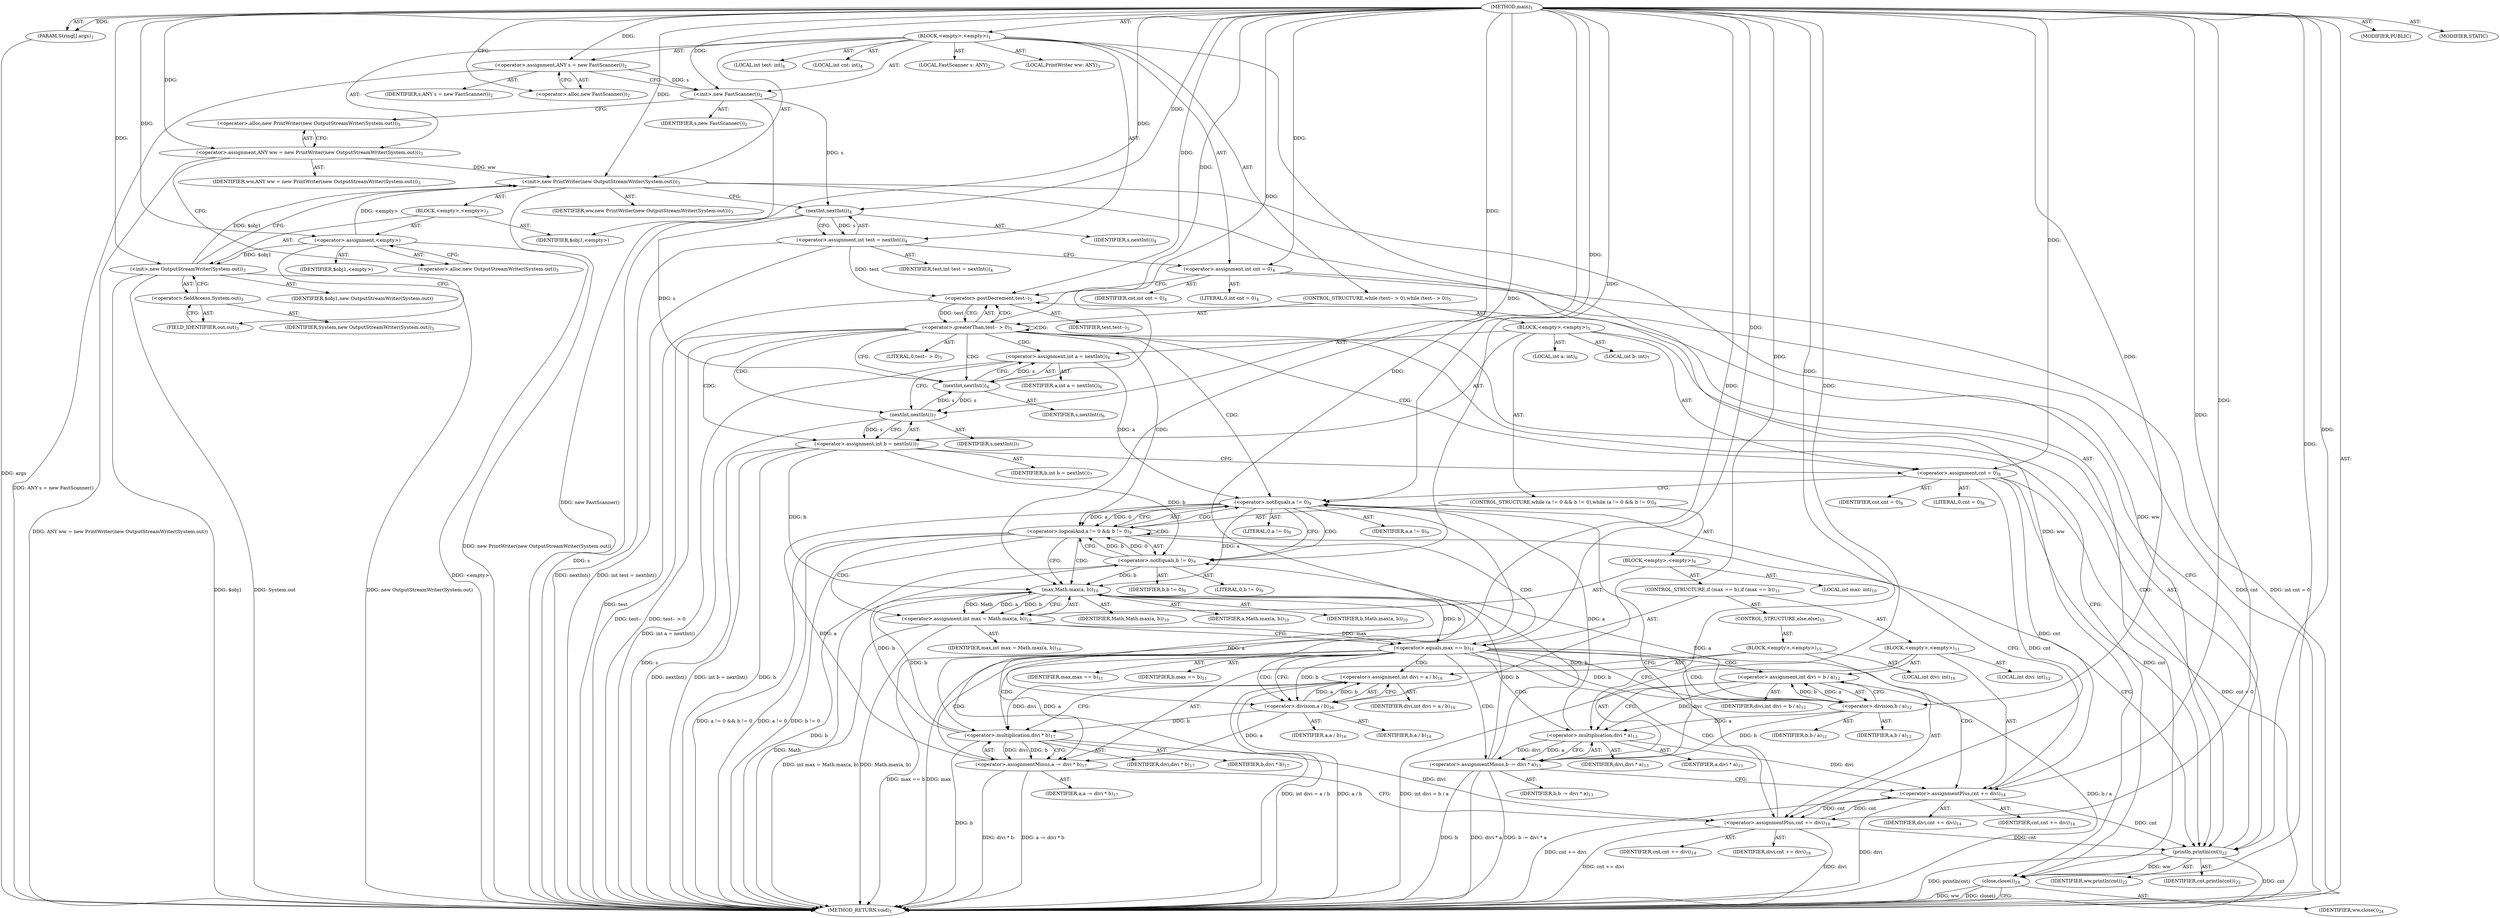 digraph "main" {  
"21" [label = <(METHOD,main)<SUB>1</SUB>> ]
"22" [label = <(PARAM,String[] args)<SUB>1</SUB>> ]
"23" [label = <(BLOCK,&lt;empty&gt;,&lt;empty&gt;)<SUB>1</SUB>> ]
"4" [label = <(LOCAL,FastScanner s: ANY)<SUB>2</SUB>> ]
"24" [label = <(&lt;operator&gt;.assignment,ANY s = new FastScanner())<SUB>2</SUB>> ]
"25" [label = <(IDENTIFIER,s,ANY s = new FastScanner())<SUB>2</SUB>> ]
"26" [label = <(&lt;operator&gt;.alloc,new FastScanner())<SUB>2</SUB>> ]
"27" [label = <(&lt;init&gt;,new FastScanner())<SUB>2</SUB>> ]
"3" [label = <(IDENTIFIER,s,new FastScanner())<SUB>2</SUB>> ]
"6" [label = <(LOCAL,PrintWriter ww: ANY)<SUB>3</SUB>> ]
"28" [label = <(&lt;operator&gt;.assignment,ANY ww = new PrintWriter(new OutputStreamWriter(System.out)))<SUB>3</SUB>> ]
"29" [label = <(IDENTIFIER,ww,ANY ww = new PrintWriter(new OutputStreamWriter(System.out)))<SUB>3</SUB>> ]
"30" [label = <(&lt;operator&gt;.alloc,new PrintWriter(new OutputStreamWriter(System.out)))<SUB>3</SUB>> ]
"31" [label = <(&lt;init&gt;,new PrintWriter(new OutputStreamWriter(System.out)))<SUB>3</SUB>> ]
"5" [label = <(IDENTIFIER,ww,new PrintWriter(new OutputStreamWriter(System.out)))<SUB>3</SUB>> ]
"32" [label = <(BLOCK,&lt;empty&gt;,&lt;empty&gt;)<SUB>3</SUB>> ]
"33" [label = <(&lt;operator&gt;.assignment,&lt;empty&gt;)> ]
"34" [label = <(IDENTIFIER,$obj1,&lt;empty&gt;)> ]
"35" [label = <(&lt;operator&gt;.alloc,new OutputStreamWriter(System.out))<SUB>3</SUB>> ]
"36" [label = <(&lt;init&gt;,new OutputStreamWriter(System.out))<SUB>3</SUB>> ]
"37" [label = <(IDENTIFIER,$obj1,new OutputStreamWriter(System.out))> ]
"38" [label = <(&lt;operator&gt;.fieldAccess,System.out)<SUB>3</SUB>> ]
"39" [label = <(IDENTIFIER,System,new OutputStreamWriter(System.out))<SUB>3</SUB>> ]
"40" [label = <(FIELD_IDENTIFIER,out,out)<SUB>3</SUB>> ]
"41" [label = <(IDENTIFIER,$obj1,&lt;empty&gt;)> ]
"42" [label = <(LOCAL,int test: int)<SUB>4</SUB>> ]
"43" [label = <(&lt;operator&gt;.assignment,int test = nextInt())<SUB>4</SUB>> ]
"44" [label = <(IDENTIFIER,test,int test = nextInt())<SUB>4</SUB>> ]
"45" [label = <(nextInt,nextInt())<SUB>4</SUB>> ]
"46" [label = <(IDENTIFIER,s,nextInt())<SUB>4</SUB>> ]
"47" [label = <(LOCAL,int cnt: int)<SUB>4</SUB>> ]
"48" [label = <(&lt;operator&gt;.assignment,int cnt = 0)<SUB>4</SUB>> ]
"49" [label = <(IDENTIFIER,cnt,int cnt = 0)<SUB>4</SUB>> ]
"50" [label = <(LITERAL,0,int cnt = 0)<SUB>4</SUB>> ]
"51" [label = <(CONTROL_STRUCTURE,while (test-- &gt; 0),while (test-- &gt; 0))<SUB>5</SUB>> ]
"52" [label = <(&lt;operator&gt;.greaterThan,test-- &gt; 0)<SUB>5</SUB>> ]
"53" [label = <(&lt;operator&gt;.postDecrement,test--)<SUB>5</SUB>> ]
"54" [label = <(IDENTIFIER,test,test--)<SUB>5</SUB>> ]
"55" [label = <(LITERAL,0,test-- &gt; 0)<SUB>5</SUB>> ]
"56" [label = <(BLOCK,&lt;empty&gt;,&lt;empty&gt;)<SUB>5</SUB>> ]
"57" [label = <(LOCAL,int a: int)<SUB>6</SUB>> ]
"58" [label = <(&lt;operator&gt;.assignment,int a = nextInt())<SUB>6</SUB>> ]
"59" [label = <(IDENTIFIER,a,int a = nextInt())<SUB>6</SUB>> ]
"60" [label = <(nextInt,nextInt())<SUB>6</SUB>> ]
"61" [label = <(IDENTIFIER,s,nextInt())<SUB>6</SUB>> ]
"62" [label = <(LOCAL,int b: int)<SUB>7</SUB>> ]
"63" [label = <(&lt;operator&gt;.assignment,int b = nextInt())<SUB>7</SUB>> ]
"64" [label = <(IDENTIFIER,b,int b = nextInt())<SUB>7</SUB>> ]
"65" [label = <(nextInt,nextInt())<SUB>7</SUB>> ]
"66" [label = <(IDENTIFIER,s,nextInt())<SUB>7</SUB>> ]
"67" [label = <(&lt;operator&gt;.assignment,cnt = 0)<SUB>8</SUB>> ]
"68" [label = <(IDENTIFIER,cnt,cnt = 0)<SUB>8</SUB>> ]
"69" [label = <(LITERAL,0,cnt = 0)<SUB>8</SUB>> ]
"70" [label = <(CONTROL_STRUCTURE,while (a != 0 &amp;&amp; b != 0),while (a != 0 &amp;&amp; b != 0))<SUB>9</SUB>> ]
"71" [label = <(&lt;operator&gt;.logicalAnd,a != 0 &amp;&amp; b != 0)<SUB>9</SUB>> ]
"72" [label = <(&lt;operator&gt;.notEquals,a != 0)<SUB>9</SUB>> ]
"73" [label = <(IDENTIFIER,a,a != 0)<SUB>9</SUB>> ]
"74" [label = <(LITERAL,0,a != 0)<SUB>9</SUB>> ]
"75" [label = <(&lt;operator&gt;.notEquals,b != 0)<SUB>9</SUB>> ]
"76" [label = <(IDENTIFIER,b,b != 0)<SUB>9</SUB>> ]
"77" [label = <(LITERAL,0,b != 0)<SUB>9</SUB>> ]
"78" [label = <(BLOCK,&lt;empty&gt;,&lt;empty&gt;)<SUB>9</SUB>> ]
"79" [label = <(LOCAL,int max: int)<SUB>10</SUB>> ]
"80" [label = <(&lt;operator&gt;.assignment,int max = Math.max(a, b))<SUB>10</SUB>> ]
"81" [label = <(IDENTIFIER,max,int max = Math.max(a, b))<SUB>10</SUB>> ]
"82" [label = <(max,Math.max(a, b))<SUB>10</SUB>> ]
"83" [label = <(IDENTIFIER,Math,Math.max(a, b))<SUB>10</SUB>> ]
"84" [label = <(IDENTIFIER,a,Math.max(a, b))<SUB>10</SUB>> ]
"85" [label = <(IDENTIFIER,b,Math.max(a, b))<SUB>10</SUB>> ]
"86" [label = <(CONTROL_STRUCTURE,if (max == b),if (max == b))<SUB>11</SUB>> ]
"87" [label = <(&lt;operator&gt;.equals,max == b)<SUB>11</SUB>> ]
"88" [label = <(IDENTIFIER,max,max == b)<SUB>11</SUB>> ]
"89" [label = <(IDENTIFIER,b,max == b)<SUB>11</SUB>> ]
"90" [label = <(BLOCK,&lt;empty&gt;,&lt;empty&gt;)<SUB>11</SUB>> ]
"91" [label = <(LOCAL,int divi: int)<SUB>12</SUB>> ]
"92" [label = <(&lt;operator&gt;.assignment,int divi = b / a)<SUB>12</SUB>> ]
"93" [label = <(IDENTIFIER,divi,int divi = b / a)<SUB>12</SUB>> ]
"94" [label = <(&lt;operator&gt;.division,b / a)<SUB>12</SUB>> ]
"95" [label = <(IDENTIFIER,b,b / a)<SUB>12</SUB>> ]
"96" [label = <(IDENTIFIER,a,b / a)<SUB>12</SUB>> ]
"97" [label = <(&lt;operator&gt;.assignmentMinus,b -= divi * a)<SUB>13</SUB>> ]
"98" [label = <(IDENTIFIER,b,b -= divi * a)<SUB>13</SUB>> ]
"99" [label = <(&lt;operator&gt;.multiplication,divi * a)<SUB>13</SUB>> ]
"100" [label = <(IDENTIFIER,divi,divi * a)<SUB>13</SUB>> ]
"101" [label = <(IDENTIFIER,a,divi * a)<SUB>13</SUB>> ]
"102" [label = <(&lt;operator&gt;.assignmentPlus,cnt += divi)<SUB>14</SUB>> ]
"103" [label = <(IDENTIFIER,cnt,cnt += divi)<SUB>14</SUB>> ]
"104" [label = <(IDENTIFIER,divi,cnt += divi)<SUB>14</SUB>> ]
"105" [label = <(CONTROL_STRUCTURE,else,else)<SUB>15</SUB>> ]
"106" [label = <(BLOCK,&lt;empty&gt;,&lt;empty&gt;)<SUB>15</SUB>> ]
"107" [label = <(LOCAL,int divi: int)<SUB>16</SUB>> ]
"108" [label = <(&lt;operator&gt;.assignment,int divi = a / b)<SUB>16</SUB>> ]
"109" [label = <(IDENTIFIER,divi,int divi = a / b)<SUB>16</SUB>> ]
"110" [label = <(&lt;operator&gt;.division,a / b)<SUB>16</SUB>> ]
"111" [label = <(IDENTIFIER,a,a / b)<SUB>16</SUB>> ]
"112" [label = <(IDENTIFIER,b,a / b)<SUB>16</SUB>> ]
"113" [label = <(&lt;operator&gt;.assignmentMinus,a -= divi * b)<SUB>17</SUB>> ]
"114" [label = <(IDENTIFIER,a,a -= divi * b)<SUB>17</SUB>> ]
"115" [label = <(&lt;operator&gt;.multiplication,divi * b)<SUB>17</SUB>> ]
"116" [label = <(IDENTIFIER,divi,divi * b)<SUB>17</SUB>> ]
"117" [label = <(IDENTIFIER,b,divi * b)<SUB>17</SUB>> ]
"118" [label = <(&lt;operator&gt;.assignmentPlus,cnt += divi)<SUB>18</SUB>> ]
"119" [label = <(IDENTIFIER,cnt,cnt += divi)<SUB>18</SUB>> ]
"120" [label = <(IDENTIFIER,divi,cnt += divi)<SUB>18</SUB>> ]
"121" [label = <(println,println(cnt))<SUB>22</SUB>> ]
"122" [label = <(IDENTIFIER,ww,println(cnt))<SUB>22</SUB>> ]
"123" [label = <(IDENTIFIER,cnt,println(cnt))<SUB>22</SUB>> ]
"124" [label = <(close,close())<SUB>24</SUB>> ]
"125" [label = <(IDENTIFIER,ww,close())<SUB>24</SUB>> ]
"126" [label = <(MODIFIER,PUBLIC)> ]
"127" [label = <(MODIFIER,STATIC)> ]
"128" [label = <(METHOD_RETURN,void)<SUB>1</SUB>> ]
  "21" -> "22"  [ label = "AST: "] 
  "21" -> "23"  [ label = "AST: "] 
  "21" -> "126"  [ label = "AST: "] 
  "21" -> "127"  [ label = "AST: "] 
  "21" -> "128"  [ label = "AST: "] 
  "23" -> "4"  [ label = "AST: "] 
  "23" -> "24"  [ label = "AST: "] 
  "23" -> "27"  [ label = "AST: "] 
  "23" -> "6"  [ label = "AST: "] 
  "23" -> "28"  [ label = "AST: "] 
  "23" -> "31"  [ label = "AST: "] 
  "23" -> "42"  [ label = "AST: "] 
  "23" -> "43"  [ label = "AST: "] 
  "23" -> "47"  [ label = "AST: "] 
  "23" -> "48"  [ label = "AST: "] 
  "23" -> "51"  [ label = "AST: "] 
  "23" -> "124"  [ label = "AST: "] 
  "24" -> "25"  [ label = "AST: "] 
  "24" -> "26"  [ label = "AST: "] 
  "27" -> "3"  [ label = "AST: "] 
  "28" -> "29"  [ label = "AST: "] 
  "28" -> "30"  [ label = "AST: "] 
  "31" -> "5"  [ label = "AST: "] 
  "31" -> "32"  [ label = "AST: "] 
  "32" -> "33"  [ label = "AST: "] 
  "32" -> "36"  [ label = "AST: "] 
  "32" -> "41"  [ label = "AST: "] 
  "33" -> "34"  [ label = "AST: "] 
  "33" -> "35"  [ label = "AST: "] 
  "36" -> "37"  [ label = "AST: "] 
  "36" -> "38"  [ label = "AST: "] 
  "38" -> "39"  [ label = "AST: "] 
  "38" -> "40"  [ label = "AST: "] 
  "43" -> "44"  [ label = "AST: "] 
  "43" -> "45"  [ label = "AST: "] 
  "45" -> "46"  [ label = "AST: "] 
  "48" -> "49"  [ label = "AST: "] 
  "48" -> "50"  [ label = "AST: "] 
  "51" -> "52"  [ label = "AST: "] 
  "51" -> "56"  [ label = "AST: "] 
  "52" -> "53"  [ label = "AST: "] 
  "52" -> "55"  [ label = "AST: "] 
  "53" -> "54"  [ label = "AST: "] 
  "56" -> "57"  [ label = "AST: "] 
  "56" -> "58"  [ label = "AST: "] 
  "56" -> "62"  [ label = "AST: "] 
  "56" -> "63"  [ label = "AST: "] 
  "56" -> "67"  [ label = "AST: "] 
  "56" -> "70"  [ label = "AST: "] 
  "56" -> "121"  [ label = "AST: "] 
  "58" -> "59"  [ label = "AST: "] 
  "58" -> "60"  [ label = "AST: "] 
  "60" -> "61"  [ label = "AST: "] 
  "63" -> "64"  [ label = "AST: "] 
  "63" -> "65"  [ label = "AST: "] 
  "65" -> "66"  [ label = "AST: "] 
  "67" -> "68"  [ label = "AST: "] 
  "67" -> "69"  [ label = "AST: "] 
  "70" -> "71"  [ label = "AST: "] 
  "70" -> "78"  [ label = "AST: "] 
  "71" -> "72"  [ label = "AST: "] 
  "71" -> "75"  [ label = "AST: "] 
  "72" -> "73"  [ label = "AST: "] 
  "72" -> "74"  [ label = "AST: "] 
  "75" -> "76"  [ label = "AST: "] 
  "75" -> "77"  [ label = "AST: "] 
  "78" -> "79"  [ label = "AST: "] 
  "78" -> "80"  [ label = "AST: "] 
  "78" -> "86"  [ label = "AST: "] 
  "80" -> "81"  [ label = "AST: "] 
  "80" -> "82"  [ label = "AST: "] 
  "82" -> "83"  [ label = "AST: "] 
  "82" -> "84"  [ label = "AST: "] 
  "82" -> "85"  [ label = "AST: "] 
  "86" -> "87"  [ label = "AST: "] 
  "86" -> "90"  [ label = "AST: "] 
  "86" -> "105"  [ label = "AST: "] 
  "87" -> "88"  [ label = "AST: "] 
  "87" -> "89"  [ label = "AST: "] 
  "90" -> "91"  [ label = "AST: "] 
  "90" -> "92"  [ label = "AST: "] 
  "90" -> "97"  [ label = "AST: "] 
  "90" -> "102"  [ label = "AST: "] 
  "92" -> "93"  [ label = "AST: "] 
  "92" -> "94"  [ label = "AST: "] 
  "94" -> "95"  [ label = "AST: "] 
  "94" -> "96"  [ label = "AST: "] 
  "97" -> "98"  [ label = "AST: "] 
  "97" -> "99"  [ label = "AST: "] 
  "99" -> "100"  [ label = "AST: "] 
  "99" -> "101"  [ label = "AST: "] 
  "102" -> "103"  [ label = "AST: "] 
  "102" -> "104"  [ label = "AST: "] 
  "105" -> "106"  [ label = "AST: "] 
  "106" -> "107"  [ label = "AST: "] 
  "106" -> "108"  [ label = "AST: "] 
  "106" -> "113"  [ label = "AST: "] 
  "106" -> "118"  [ label = "AST: "] 
  "108" -> "109"  [ label = "AST: "] 
  "108" -> "110"  [ label = "AST: "] 
  "110" -> "111"  [ label = "AST: "] 
  "110" -> "112"  [ label = "AST: "] 
  "113" -> "114"  [ label = "AST: "] 
  "113" -> "115"  [ label = "AST: "] 
  "115" -> "116"  [ label = "AST: "] 
  "115" -> "117"  [ label = "AST: "] 
  "118" -> "119"  [ label = "AST: "] 
  "118" -> "120"  [ label = "AST: "] 
  "121" -> "122"  [ label = "AST: "] 
  "121" -> "123"  [ label = "AST: "] 
  "124" -> "125"  [ label = "AST: "] 
  "24" -> "27"  [ label = "CFG: "] 
  "27" -> "30"  [ label = "CFG: "] 
  "28" -> "35"  [ label = "CFG: "] 
  "31" -> "45"  [ label = "CFG: "] 
  "43" -> "48"  [ label = "CFG: "] 
  "48" -> "53"  [ label = "CFG: "] 
  "124" -> "128"  [ label = "CFG: "] 
  "26" -> "24"  [ label = "CFG: "] 
  "30" -> "28"  [ label = "CFG: "] 
  "45" -> "43"  [ label = "CFG: "] 
  "52" -> "60"  [ label = "CFG: "] 
  "52" -> "124"  [ label = "CFG: "] 
  "33" -> "40"  [ label = "CFG: "] 
  "36" -> "31"  [ label = "CFG: "] 
  "53" -> "52"  [ label = "CFG: "] 
  "58" -> "65"  [ label = "CFG: "] 
  "63" -> "67"  [ label = "CFG: "] 
  "67" -> "72"  [ label = "CFG: "] 
  "121" -> "53"  [ label = "CFG: "] 
  "35" -> "33"  [ label = "CFG: "] 
  "38" -> "36"  [ label = "CFG: "] 
  "60" -> "58"  [ label = "CFG: "] 
  "65" -> "63"  [ label = "CFG: "] 
  "71" -> "82"  [ label = "CFG: "] 
  "71" -> "121"  [ label = "CFG: "] 
  "40" -> "38"  [ label = "CFG: "] 
  "72" -> "71"  [ label = "CFG: "] 
  "72" -> "75"  [ label = "CFG: "] 
  "75" -> "71"  [ label = "CFG: "] 
  "80" -> "87"  [ label = "CFG: "] 
  "82" -> "80"  [ label = "CFG: "] 
  "87" -> "94"  [ label = "CFG: "] 
  "87" -> "110"  [ label = "CFG: "] 
  "92" -> "99"  [ label = "CFG: "] 
  "97" -> "102"  [ label = "CFG: "] 
  "102" -> "72"  [ label = "CFG: "] 
  "94" -> "92"  [ label = "CFG: "] 
  "99" -> "97"  [ label = "CFG: "] 
  "108" -> "115"  [ label = "CFG: "] 
  "113" -> "118"  [ label = "CFG: "] 
  "118" -> "72"  [ label = "CFG: "] 
  "110" -> "108"  [ label = "CFG: "] 
  "115" -> "113"  [ label = "CFG: "] 
  "21" -> "26"  [ label = "CFG: "] 
  "22" -> "128"  [ label = "DDG: args"] 
  "24" -> "128"  [ label = "DDG: ANY s = new FastScanner()"] 
  "27" -> "128"  [ label = "DDG: new FastScanner()"] 
  "28" -> "128"  [ label = "DDG: ANY ww = new PrintWriter(new OutputStreamWriter(System.out))"] 
  "33" -> "128"  [ label = "DDG: &lt;empty&gt;"] 
  "36" -> "128"  [ label = "DDG: $obj1"] 
  "36" -> "128"  [ label = "DDG: System.out"] 
  "36" -> "128"  [ label = "DDG: new OutputStreamWriter(System.out)"] 
  "31" -> "128"  [ label = "DDG: new PrintWriter(new OutputStreamWriter(System.out))"] 
  "45" -> "128"  [ label = "DDG: s"] 
  "43" -> "128"  [ label = "DDG: nextInt()"] 
  "43" -> "128"  [ label = "DDG: int test = nextInt()"] 
  "48" -> "128"  [ label = "DDG: cnt"] 
  "48" -> "128"  [ label = "DDG: int cnt = 0"] 
  "53" -> "128"  [ label = "DDG: test"] 
  "52" -> "128"  [ label = "DDG: test--"] 
  "52" -> "128"  [ label = "DDG: test-- &gt; 0"] 
  "124" -> "128"  [ label = "DDG: ww"] 
  "124" -> "128"  [ label = "DDG: close()"] 
  "58" -> "128"  [ label = "DDG: int a = nextInt()"] 
  "63" -> "128"  [ label = "DDG: b"] 
  "65" -> "128"  [ label = "DDG: s"] 
  "63" -> "128"  [ label = "DDG: nextInt()"] 
  "63" -> "128"  [ label = "DDG: int b = nextInt()"] 
  "67" -> "128"  [ label = "DDG: cnt = 0"] 
  "72" -> "128"  [ label = "DDG: a"] 
  "71" -> "128"  [ label = "DDG: a != 0"] 
  "75" -> "128"  [ label = "DDG: b"] 
  "71" -> "128"  [ label = "DDG: b != 0"] 
  "71" -> "128"  [ label = "DDG: a != 0 &amp;&amp; b != 0"] 
  "121" -> "128"  [ label = "DDG: cnt"] 
  "121" -> "128"  [ label = "DDG: println(cnt)"] 
  "80" -> "128"  [ label = "DDG: Math.max(a, b)"] 
  "80" -> "128"  [ label = "DDG: int max = Math.max(a, b)"] 
  "87" -> "128"  [ label = "DDG: max"] 
  "87" -> "128"  [ label = "DDG: max == b"] 
  "108" -> "128"  [ label = "DDG: a / b"] 
  "108" -> "128"  [ label = "DDG: int divi = a / b"] 
  "115" -> "128"  [ label = "DDG: b"] 
  "113" -> "128"  [ label = "DDG: divi * b"] 
  "113" -> "128"  [ label = "DDG: a -= divi * b"] 
  "118" -> "128"  [ label = "DDG: divi"] 
  "118" -> "128"  [ label = "DDG: cnt += divi"] 
  "92" -> "128"  [ label = "DDG: b / a"] 
  "92" -> "128"  [ label = "DDG: int divi = b / a"] 
  "97" -> "128"  [ label = "DDG: b"] 
  "97" -> "128"  [ label = "DDG: divi * a"] 
  "97" -> "128"  [ label = "DDG: b -= divi * a"] 
  "102" -> "128"  [ label = "DDG: divi"] 
  "102" -> "128"  [ label = "DDG: cnt += divi"] 
  "82" -> "128"  [ label = "DDG: Math"] 
  "21" -> "22"  [ label = "DDG: "] 
  "21" -> "24"  [ label = "DDG: "] 
  "21" -> "28"  [ label = "DDG: "] 
  "45" -> "43"  [ label = "DDG: s"] 
  "21" -> "48"  [ label = "DDG: "] 
  "24" -> "27"  [ label = "DDG: s"] 
  "21" -> "27"  [ label = "DDG: "] 
  "28" -> "31"  [ label = "DDG: ww"] 
  "21" -> "31"  [ label = "DDG: "] 
  "33" -> "31"  [ label = "DDG: &lt;empty&gt;"] 
  "36" -> "31"  [ label = "DDG: $obj1"] 
  "31" -> "124"  [ label = "DDG: ww"] 
  "121" -> "124"  [ label = "DDG: ww"] 
  "21" -> "124"  [ label = "DDG: "] 
  "21" -> "33"  [ label = "DDG: "] 
  "21" -> "41"  [ label = "DDG: "] 
  "27" -> "45"  [ label = "DDG: s"] 
  "21" -> "45"  [ label = "DDG: "] 
  "53" -> "52"  [ label = "DDG: test"] 
  "21" -> "52"  [ label = "DDG: "] 
  "60" -> "58"  [ label = "DDG: s"] 
  "65" -> "63"  [ label = "DDG: s"] 
  "21" -> "67"  [ label = "DDG: "] 
  "33" -> "36"  [ label = "DDG: $obj1"] 
  "21" -> "36"  [ label = "DDG: "] 
  "43" -> "53"  [ label = "DDG: test"] 
  "21" -> "53"  [ label = "DDG: "] 
  "31" -> "121"  [ label = "DDG: ww"] 
  "21" -> "121"  [ label = "DDG: "] 
  "67" -> "121"  [ label = "DDG: cnt"] 
  "118" -> "121"  [ label = "DDG: cnt"] 
  "102" -> "121"  [ label = "DDG: cnt"] 
  "45" -> "60"  [ label = "DDG: s"] 
  "65" -> "60"  [ label = "DDG: s"] 
  "21" -> "60"  [ label = "DDG: "] 
  "60" -> "65"  [ label = "DDG: s"] 
  "21" -> "65"  [ label = "DDG: "] 
  "72" -> "71"  [ label = "DDG: a"] 
  "72" -> "71"  [ label = "DDG: 0"] 
  "75" -> "71"  [ label = "DDG: b"] 
  "75" -> "71"  [ label = "DDG: 0"] 
  "82" -> "80"  [ label = "DDG: Math"] 
  "82" -> "80"  [ label = "DDG: a"] 
  "82" -> "80"  [ label = "DDG: b"] 
  "58" -> "72"  [ label = "DDG: a"] 
  "113" -> "72"  [ label = "DDG: a"] 
  "99" -> "72"  [ label = "DDG: a"] 
  "21" -> "72"  [ label = "DDG: "] 
  "63" -> "75"  [ label = "DDG: b"] 
  "115" -> "75"  [ label = "DDG: b"] 
  "97" -> "75"  [ label = "DDG: b"] 
  "21" -> "75"  [ label = "DDG: "] 
  "21" -> "82"  [ label = "DDG: "] 
  "72" -> "82"  [ label = "DDG: a"] 
  "63" -> "82"  [ label = "DDG: b"] 
  "75" -> "82"  [ label = "DDG: b"] 
  "115" -> "82"  [ label = "DDG: b"] 
  "97" -> "82"  [ label = "DDG: b"] 
  "80" -> "87"  [ label = "DDG: max"] 
  "21" -> "87"  [ label = "DDG: "] 
  "82" -> "87"  [ label = "DDG: b"] 
  "94" -> "92"  [ label = "DDG: b"] 
  "94" -> "92"  [ label = "DDG: a"] 
  "99" -> "97"  [ label = "DDG: divi"] 
  "99" -> "97"  [ label = "DDG: a"] 
  "99" -> "102"  [ label = "DDG: divi"] 
  "21" -> "102"  [ label = "DDG: "] 
  "94" -> "97"  [ label = "DDG: b"] 
  "21" -> "97"  [ label = "DDG: "] 
  "67" -> "102"  [ label = "DDG: cnt"] 
  "118" -> "102"  [ label = "DDG: cnt"] 
  "110" -> "108"  [ label = "DDG: a"] 
  "110" -> "108"  [ label = "DDG: b"] 
  "115" -> "113"  [ label = "DDG: divi"] 
  "115" -> "113"  [ label = "DDG: b"] 
  "115" -> "118"  [ label = "DDG: divi"] 
  "21" -> "118"  [ label = "DDG: "] 
  "87" -> "94"  [ label = "DDG: b"] 
  "21" -> "94"  [ label = "DDG: "] 
  "82" -> "94"  [ label = "DDG: a"] 
  "92" -> "99"  [ label = "DDG: divi"] 
  "21" -> "99"  [ label = "DDG: "] 
  "94" -> "99"  [ label = "DDG: a"] 
  "110" -> "113"  [ label = "DDG: a"] 
  "21" -> "113"  [ label = "DDG: "] 
  "67" -> "118"  [ label = "DDG: cnt"] 
  "102" -> "118"  [ label = "DDG: cnt"] 
  "82" -> "110"  [ label = "DDG: a"] 
  "21" -> "110"  [ label = "DDG: "] 
  "87" -> "110"  [ label = "DDG: b"] 
  "108" -> "115"  [ label = "DDG: divi"] 
  "21" -> "115"  [ label = "DDG: "] 
  "110" -> "115"  [ label = "DDG: b"] 
  "52" -> "60"  [ label = "CDG: "] 
  "52" -> "52"  [ label = "CDG: "] 
  "52" -> "72"  [ label = "CDG: "] 
  "52" -> "67"  [ label = "CDG: "] 
  "52" -> "121"  [ label = "CDG: "] 
  "52" -> "65"  [ label = "CDG: "] 
  "52" -> "58"  [ label = "CDG: "] 
  "52" -> "71"  [ label = "CDG: "] 
  "52" -> "53"  [ label = "CDG: "] 
  "52" -> "63"  [ label = "CDG: "] 
  "71" -> "72"  [ label = "CDG: "] 
  "71" -> "87"  [ label = "CDG: "] 
  "71" -> "82"  [ label = "CDG: "] 
  "71" -> "80"  [ label = "CDG: "] 
  "71" -> "71"  [ label = "CDG: "] 
  "72" -> "75"  [ label = "CDG: "] 
  "87" -> "94"  [ label = "CDG: "] 
  "87" -> "115"  [ label = "CDG: "] 
  "87" -> "113"  [ label = "CDG: "] 
  "87" -> "99"  [ label = "CDG: "] 
  "87" -> "102"  [ label = "CDG: "] 
  "87" -> "92"  [ label = "CDG: "] 
  "87" -> "97"  [ label = "CDG: "] 
  "87" -> "118"  [ label = "CDG: "] 
  "87" -> "110"  [ label = "CDG: "] 
  "87" -> "108"  [ label = "CDG: "] 
}
